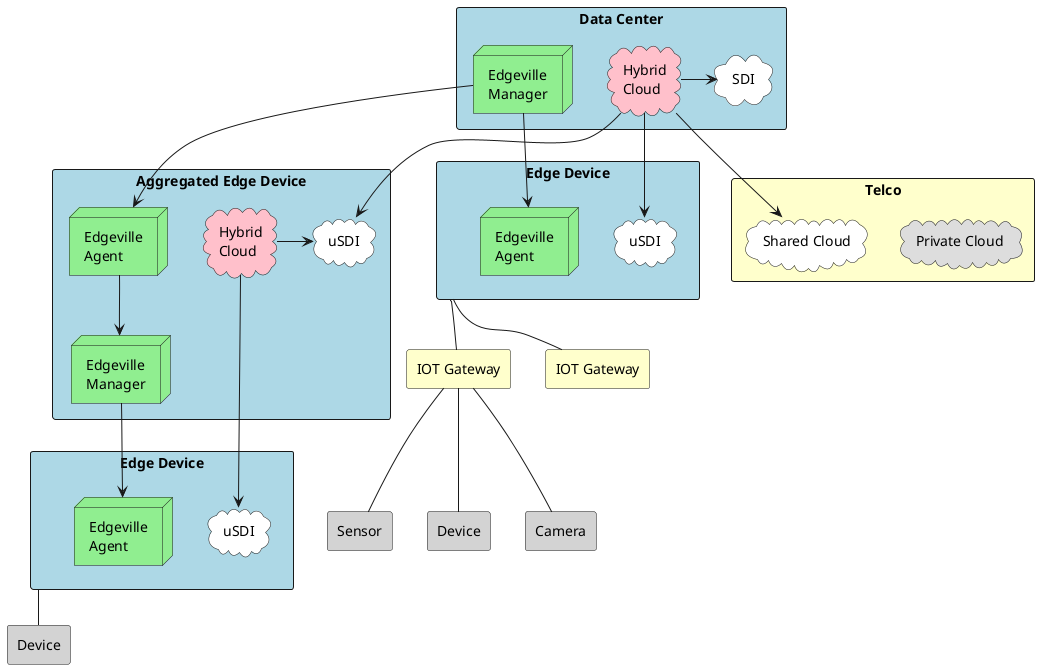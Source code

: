 @startuml

rectangle "Data Center" as DC #lightblue {
  cloud SDI #ffffff
  cloud "Hybrid\nCloud" as HC #pink
  node "Edgeville\nManager" as EM #lightgreen
}
rectangle Telco  #ffffcc {
  cloud "Private Cloud" #dddddd
  cloud "Shared Cloud" as SC #ffffff
}
rectangle "Edge Device" as ED1 #lightblue {
  cloud uSDI #ffffff
  node "Edgeville\nAgent" as EA1 #lightgreen
}

rectangle "Aggregated Edge Device" as ED2 #lightblue {
  cloud "uSDI" as uSDI2 #ffffff
  cloud "Hybrid\nCloud" as HC2 #pink
  node "Edgeville\nAgent" as EA2 #lightgreen
  node "Edgeville\nManager" as EM2 #lightgreen
}

rectangle "Edge Device" as ED3 #lightblue {
  cloud "uSDI" as uSDI3 #ffffff
  node "Edgeville\nAgent" as EA3 #lightgreen
}
EM --> EA2
EM --> EA1
EM2 --> EA3
EA2 --> EM2
rectangle "IOT Gateway" as IG1 #ffffcc
rectangle "IOT Gateway" as IG2 #ffffcc
rectangle "Sensor" as D1 #lightgray
rectangle "Device" as D2 #lightgray
rectangle "Camera" as D3 #lightgray

rectangle "Device" as D4 #lightgray

IG1 -- D1
IG1 -- D2
IG1 -- D3
ED1 -- IG1
ED1 -- IG2
ED3 -- D4
HC --> SC
HC --> uSDI2
HC -> SDI
HC -> uSDI
HC2 -> uSDI2
HC2 --> uSDI3

@enduml
